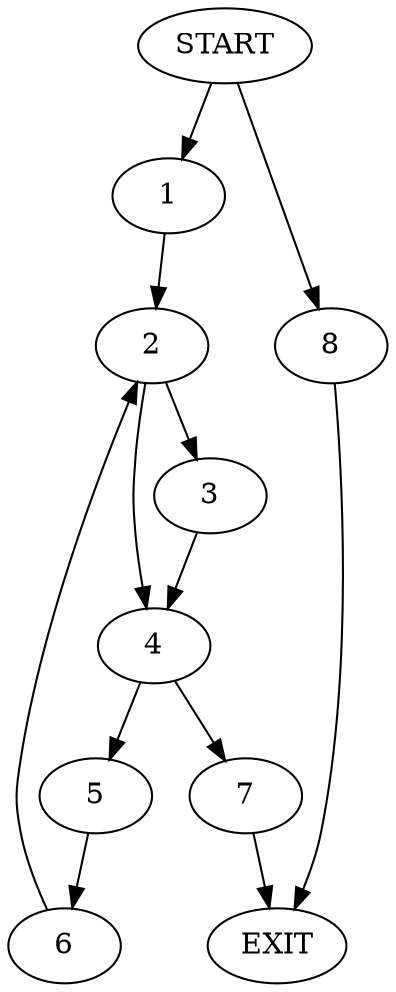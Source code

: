 digraph { 
0 [label="START"];
1;
2;
3;
4;
5;
6;
7;
8;
9[label="EXIT"];
0 -> 1;
0 -> 8;
1 -> 2;
2 -> 3;
2 -> 4;
3 -> 4;
4 -> 5;
4 -> 7;
5 -> 6;
6 -> 2;
7 -> 9;
8 -> 9;
}